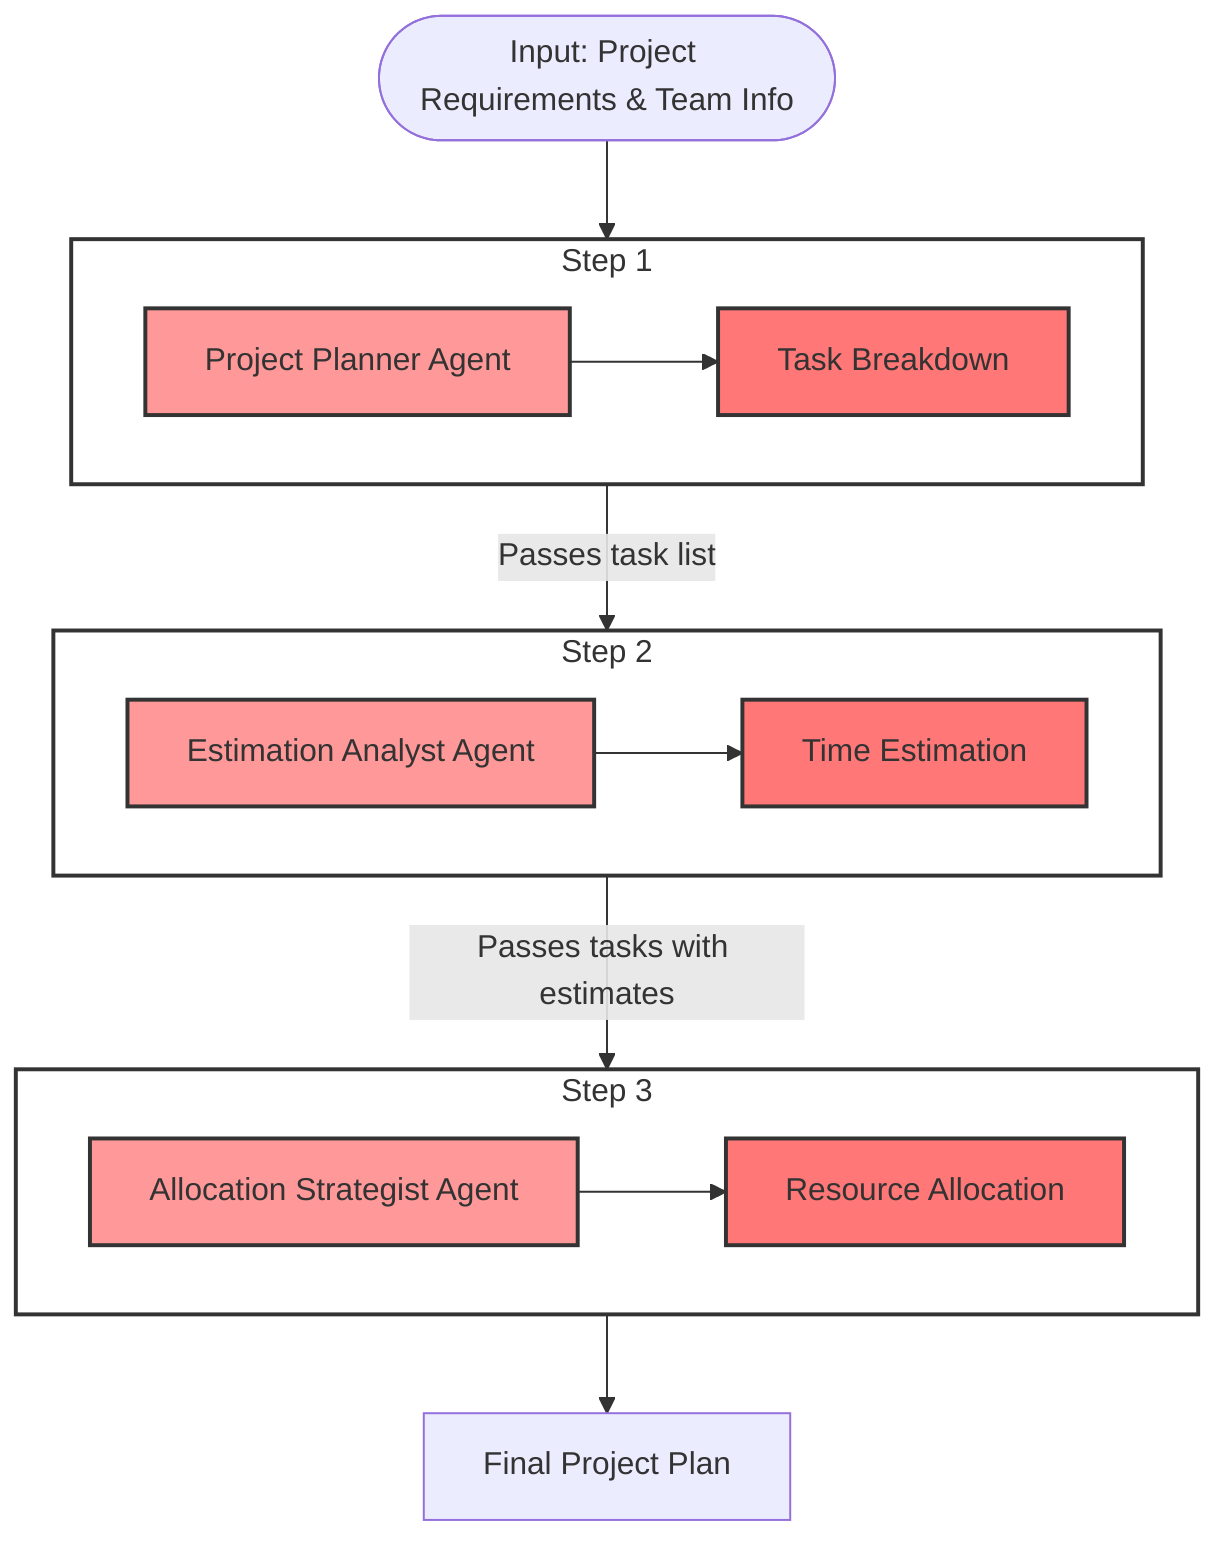 flowchart TD
    Start([Input: Project Requirements & Team Info]) --> Step1

    subgraph Step1[Step 1]
        PP[Project Planner Agent] --> TB[Task Breakdown]
    end

    subgraph Step2[Step 2]
        EA[Estimation Analyst Agent] --> TE[Time Estimation]
    end

    subgraph Step3[Step 3]
        AS[Allocation Strategist Agent] --> RA[Resource Allocation]
    end

    Step1 --> |Passes task list| Step2
    Step2 --> |Passes tasks with estimates| Step3
    Step3 --> FinalPlan[Final Project Plan]

    classDef agent fill:#ff9999,stroke:#333,stroke-width:2px
    classDef task fill:#ff7777,stroke:#333,stroke-width:2px
    classDef step fill:#fff,stroke:#333,stroke-width:2px

    class PP,EA,AS agent
    class TB,TE,RA task
    class Step1,Step2,Step3 step